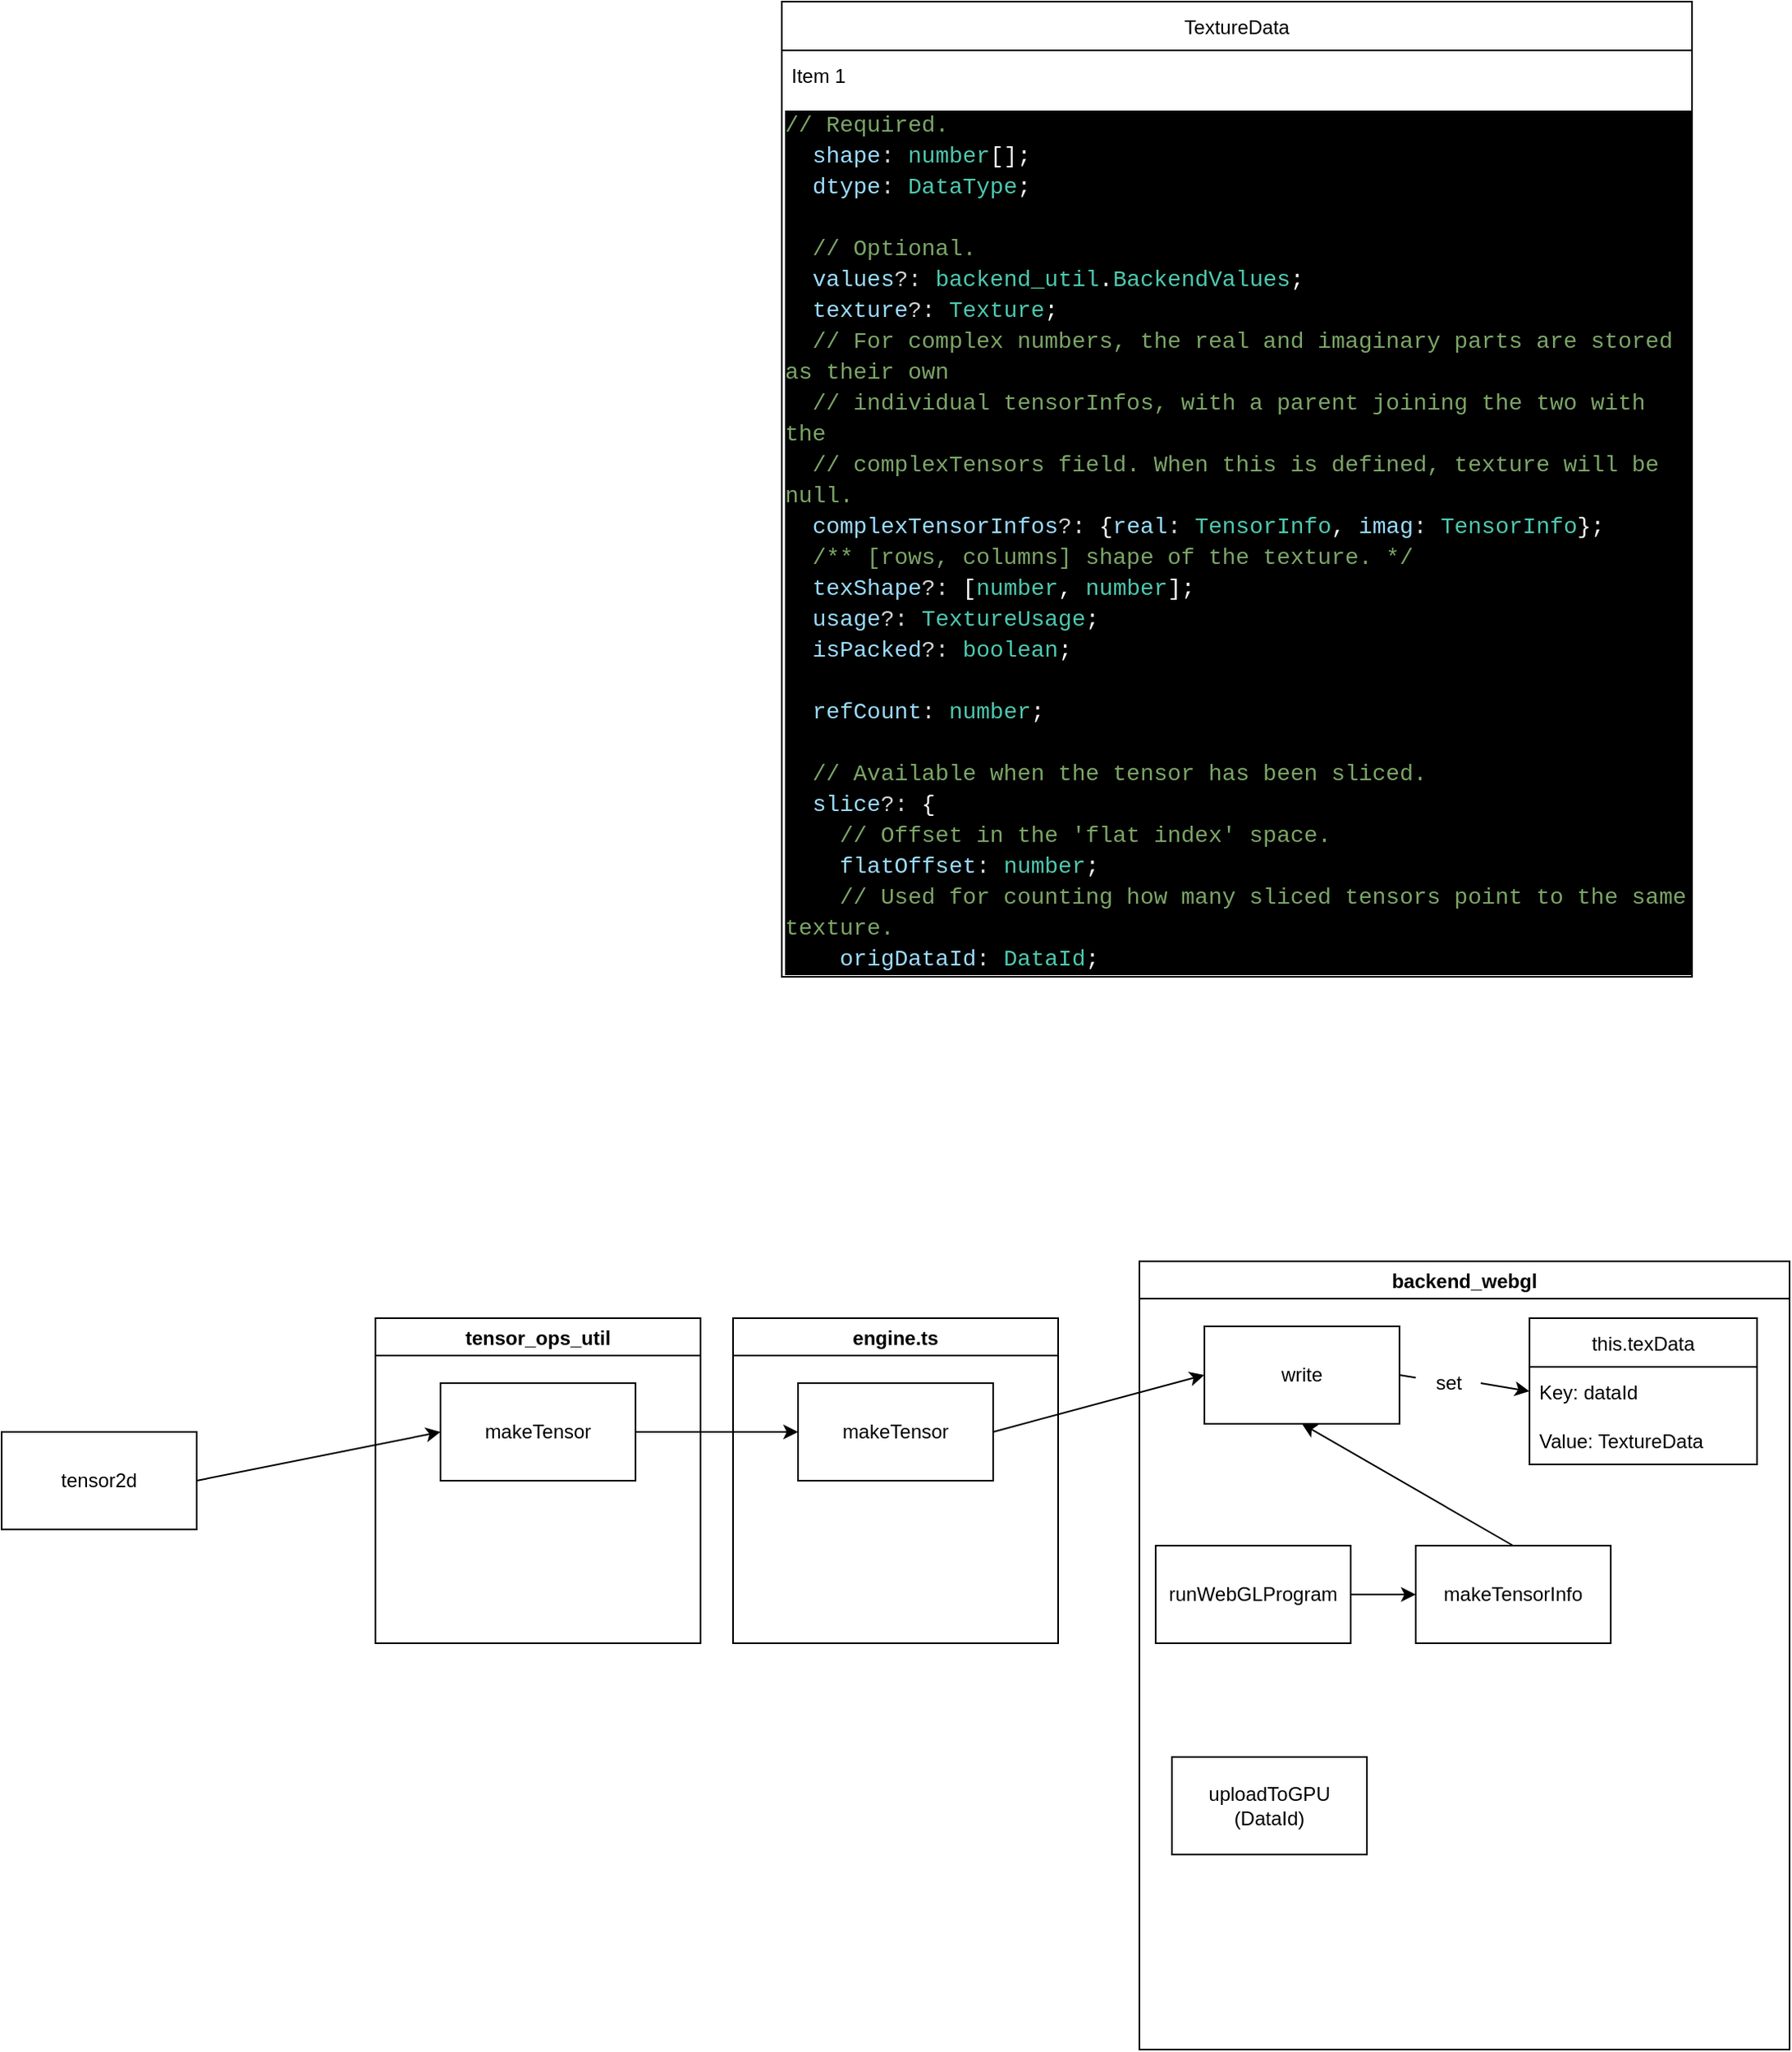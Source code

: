 <mxfile version="20.2.7" type="github">
  <diagram id="XJVKRfBGD7FaZZWY150G" name="Page-1">
    <mxGraphModel dx="782" dy="1546" grid="1" gridSize="10" guides="1" tooltips="1" connect="1" arrows="1" fold="1" page="1" pageScale="1" pageWidth="850" pageHeight="1100" math="0" shadow="0">
      <root>
        <mxCell id="0" />
        <mxCell id="1" parent="0" />
        <mxCell id="eVT-6KOtRRU5fUL0rk5u-1" value="tensor_ops_util" style="swimlane;" vertex="1" parent="1">
          <mxGeometry x="450" y="70" width="200" height="200" as="geometry" />
        </mxCell>
        <mxCell id="eVT-6KOtRRU5fUL0rk5u-3" value="makeTensor" style="rounded=0;whiteSpace=wrap;html=1;" vertex="1" parent="eVT-6KOtRRU5fUL0rk5u-1">
          <mxGeometry x="40" y="40" width="120" height="60" as="geometry" />
        </mxCell>
        <mxCell id="eVT-6KOtRRU5fUL0rk5u-2" value="tensor2d" style="rounded=0;whiteSpace=wrap;html=1;" vertex="1" parent="1">
          <mxGeometry x="220" y="140" width="120" height="60" as="geometry" />
        </mxCell>
        <mxCell id="eVT-6KOtRRU5fUL0rk5u-4" value="" style="endArrow=classic;html=1;rounded=0;exitX=1;exitY=0.5;exitDx=0;exitDy=0;entryX=0;entryY=0.5;entryDx=0;entryDy=0;" edge="1" parent="1" source="eVT-6KOtRRU5fUL0rk5u-2" target="eVT-6KOtRRU5fUL0rk5u-3">
          <mxGeometry width="50" height="50" relative="1" as="geometry">
            <mxPoint x="380" y="190" as="sourcePoint" />
            <mxPoint x="430" y="140" as="targetPoint" />
          </mxGeometry>
        </mxCell>
        <mxCell id="eVT-6KOtRRU5fUL0rk5u-5" value="engine.ts" style="swimlane;" vertex="1" parent="1">
          <mxGeometry x="670" y="70" width="200" height="200" as="geometry" />
        </mxCell>
        <mxCell id="eVT-6KOtRRU5fUL0rk5u-6" value="makeTensor" style="rounded=0;whiteSpace=wrap;html=1;" vertex="1" parent="eVT-6KOtRRU5fUL0rk5u-5">
          <mxGeometry x="40" y="40" width="120" height="60" as="geometry" />
        </mxCell>
        <mxCell id="eVT-6KOtRRU5fUL0rk5u-7" value="" style="endArrow=classic;html=1;rounded=0;exitX=1;exitY=0.5;exitDx=0;exitDy=0;entryX=0;entryY=0.5;entryDx=0;entryDy=0;" edge="1" parent="1" source="eVT-6KOtRRU5fUL0rk5u-3" target="eVT-6KOtRRU5fUL0rk5u-6">
          <mxGeometry width="50" height="50" relative="1" as="geometry">
            <mxPoint x="640" y="190" as="sourcePoint" />
            <mxPoint x="690" y="140" as="targetPoint" />
          </mxGeometry>
        </mxCell>
        <mxCell id="eVT-6KOtRRU5fUL0rk5u-8" value="backend_webgl" style="swimlane;" vertex="1" parent="1">
          <mxGeometry x="920" y="35" width="400" height="485" as="geometry" />
        </mxCell>
        <mxCell id="eVT-6KOtRRU5fUL0rk5u-9" value="write" style="rounded=0;whiteSpace=wrap;html=1;" vertex="1" parent="eVT-6KOtRRU5fUL0rk5u-8">
          <mxGeometry x="40" y="40" width="120" height="60" as="geometry" />
        </mxCell>
        <mxCell id="eVT-6KOtRRU5fUL0rk5u-15" value="" style="endArrow=classic;html=1;rounded=0;exitX=1;exitY=0.5;exitDx=0;exitDy=0;startArrow=none;entryX=0;entryY=0.5;entryDx=0;entryDy=0;" edge="1" parent="eVT-6KOtRRU5fUL0rk5u-8" source="eVT-6KOtRRU5fUL0rk5u-16" target="eVT-6KOtRRU5fUL0rk5u-24">
          <mxGeometry width="50" height="50" relative="1" as="geometry">
            <mxPoint x="110" y="200" as="sourcePoint" />
            <mxPoint x="230" y="75" as="targetPoint" />
          </mxGeometry>
        </mxCell>
        <mxCell id="eVT-6KOtRRU5fUL0rk5u-16" value="set" style="text;html=1;align=center;verticalAlign=middle;resizable=0;points=[];autosize=1;strokeColor=none;fillColor=none;" vertex="1" parent="eVT-6KOtRRU5fUL0rk5u-8">
          <mxGeometry x="170" y="60" width="40" height="30" as="geometry" />
        </mxCell>
        <mxCell id="eVT-6KOtRRU5fUL0rk5u-17" value="" style="endArrow=none;html=1;rounded=0;exitX=1;exitY=0.5;exitDx=0;exitDy=0;" edge="1" parent="eVT-6KOtRRU5fUL0rk5u-8" source="eVT-6KOtRRU5fUL0rk5u-9" target="eVT-6KOtRRU5fUL0rk5u-16">
          <mxGeometry width="50" height="50" relative="1" as="geometry">
            <mxPoint x="1090" y="110" as="sourcePoint" />
            <mxPoint x="1160" y="113.043" as="targetPoint" />
          </mxGeometry>
        </mxCell>
        <mxCell id="eVT-6KOtRRU5fUL0rk5u-18" value="runWebGLProgram" style="rounded=0;whiteSpace=wrap;html=1;" vertex="1" parent="eVT-6KOtRRU5fUL0rk5u-8">
          <mxGeometry x="10" y="175" width="120" height="60" as="geometry" />
        </mxCell>
        <mxCell id="eVT-6KOtRRU5fUL0rk5u-19" value="makeTensorInfo" style="rounded=0;whiteSpace=wrap;html=1;" vertex="1" parent="eVT-6KOtRRU5fUL0rk5u-8">
          <mxGeometry x="170" y="175" width="120" height="60" as="geometry" />
        </mxCell>
        <mxCell id="eVT-6KOtRRU5fUL0rk5u-20" value="" style="edgeStyle=orthogonalEdgeStyle;rounded=0;orthogonalLoop=1;jettySize=auto;html=1;" edge="1" parent="eVT-6KOtRRU5fUL0rk5u-8" source="eVT-6KOtRRU5fUL0rk5u-18" target="eVT-6KOtRRU5fUL0rk5u-19">
          <mxGeometry relative="1" as="geometry" />
        </mxCell>
        <mxCell id="eVT-6KOtRRU5fUL0rk5u-21" value="" style="endArrow=classic;html=1;rounded=0;exitX=0.5;exitY=0;exitDx=0;exitDy=0;entryX=0.5;entryY=1;entryDx=0;entryDy=0;" edge="1" parent="eVT-6KOtRRU5fUL0rk5u-8" source="eVT-6KOtRRU5fUL0rk5u-19" target="eVT-6KOtRRU5fUL0rk5u-9">
          <mxGeometry width="50" height="50" relative="1" as="geometry">
            <mxPoint x="160" y="175" as="sourcePoint" />
            <mxPoint x="210" y="125" as="targetPoint" />
          </mxGeometry>
        </mxCell>
        <mxCell id="eVT-6KOtRRU5fUL0rk5u-22" value="uploadToGPU&lt;br&gt;(DataId)" style="rounded=0;whiteSpace=wrap;html=1;" vertex="1" parent="eVT-6KOtRRU5fUL0rk5u-8">
          <mxGeometry x="20" y="305" width="120" height="60" as="geometry" />
        </mxCell>
        <mxCell id="eVT-6KOtRRU5fUL0rk5u-23" value="this.texData" style="swimlane;fontStyle=0;childLayout=stackLayout;horizontal=1;startSize=30;horizontalStack=0;resizeParent=1;resizeParentMax=0;resizeLast=0;collapsible=1;marginBottom=0;" vertex="1" parent="eVT-6KOtRRU5fUL0rk5u-8">
          <mxGeometry x="240" y="35" width="140" height="90" as="geometry" />
        </mxCell>
        <mxCell id="eVT-6KOtRRU5fUL0rk5u-24" value="Key: dataId" style="text;strokeColor=none;fillColor=none;align=left;verticalAlign=middle;spacingLeft=4;spacingRight=4;overflow=hidden;points=[[0,0.5],[1,0.5]];portConstraint=eastwest;rotatable=0;" vertex="1" parent="eVT-6KOtRRU5fUL0rk5u-23">
          <mxGeometry y="30" width="140" height="30" as="geometry" />
        </mxCell>
        <mxCell id="eVT-6KOtRRU5fUL0rk5u-25" value="Value: TextureData" style="text;strokeColor=none;fillColor=none;align=left;verticalAlign=middle;spacingLeft=4;spacingRight=4;overflow=hidden;points=[[0,0.5],[1,0.5]];portConstraint=eastwest;rotatable=0;" vertex="1" parent="eVT-6KOtRRU5fUL0rk5u-23">
          <mxGeometry y="60" width="140" height="30" as="geometry" />
        </mxCell>
        <mxCell id="eVT-6KOtRRU5fUL0rk5u-10" value="" style="endArrow=classic;html=1;rounded=0;entryX=0;entryY=0.5;entryDx=0;entryDy=0;exitX=1;exitY=0.5;exitDx=0;exitDy=0;" edge="1" parent="1" source="eVT-6KOtRRU5fUL0rk5u-6" target="eVT-6KOtRRU5fUL0rk5u-9">
          <mxGeometry width="50" height="50" relative="1" as="geometry">
            <mxPoint x="730" y="250" as="sourcePoint" />
            <mxPoint x="780" y="200" as="targetPoint" />
          </mxGeometry>
        </mxCell>
        <mxCell id="eVT-6KOtRRU5fUL0rk5u-28" value="TextureData" style="swimlane;fontStyle=0;childLayout=stackLayout;horizontal=1;startSize=30;horizontalStack=0;resizeParent=1;resizeParentMax=0;resizeLast=0;collapsible=1;marginBottom=0;" vertex="1" parent="1">
          <mxGeometry x="700" y="-740" width="560" height="600" as="geometry" />
        </mxCell>
        <mxCell id="eVT-6KOtRRU5fUL0rk5u-29" value="Item 1" style="text;strokeColor=none;fillColor=none;align=left;verticalAlign=middle;spacingLeft=4;spacingRight=4;overflow=hidden;points=[[0,0.5],[1,0.5]];portConstraint=eastwest;rotatable=0;" vertex="1" parent="eVT-6KOtRRU5fUL0rk5u-28">
          <mxGeometry y="30" width="560" height="30" as="geometry" />
        </mxCell>
        <mxCell id="eVT-6KOtRRU5fUL0rk5u-32" value="&lt;div style=&quot;color: rgb(255, 255, 255); background-color: rgb(0, 0, 0); font-family: Consolas, &amp;quot;Courier New&amp;quot;, monospace; font-weight: normal; font-size: 14px; line-height: 19px;&quot;&gt;&lt;div&gt;&lt;span style=&quot;color: #7ca668;&quot;&gt;// Required.&lt;/span&gt;&lt;/div&gt;&lt;div&gt;&lt;span style=&quot;color: #ffffff;&quot;&gt;&amp;nbsp; &lt;/span&gt;&lt;span style=&quot;color: #9cdcfe;&quot;&gt;shape&lt;/span&gt;&lt;span style=&quot;color: #d4d4d4;&quot;&gt;:&lt;/span&gt;&lt;span style=&quot;color: #ffffff;&quot;&gt; &lt;/span&gt;&lt;span style=&quot;color: #4ec9b0;&quot;&gt;number&lt;/span&gt;&lt;span style=&quot;color: #ffffff;&quot;&gt;[];&lt;/span&gt;&lt;/div&gt;&lt;div&gt;&lt;span style=&quot;color: #ffffff;&quot;&gt;&amp;nbsp; &lt;/span&gt;&lt;span style=&quot;color: #9cdcfe;&quot;&gt;dtype&lt;/span&gt;&lt;span style=&quot;color: #d4d4d4;&quot;&gt;:&lt;/span&gt;&lt;span style=&quot;color: #ffffff;&quot;&gt; &lt;/span&gt;&lt;span style=&quot;color: #4ec9b0;&quot;&gt;DataType&lt;/span&gt;&lt;span style=&quot;color: #ffffff;&quot;&gt;;&lt;/span&gt;&lt;/div&gt;&lt;br&gt;&lt;div&gt;&lt;span style=&quot;color: #ffffff;&quot;&gt;&amp;nbsp; &lt;/span&gt;&lt;span style=&quot;color: #7ca668;&quot;&gt;// Optional.&lt;/span&gt;&lt;/div&gt;&lt;div&gt;&lt;span style=&quot;color: #ffffff;&quot;&gt;&amp;nbsp; &lt;/span&gt;&lt;span style=&quot;color: #9cdcfe;&quot;&gt;values&lt;/span&gt;&lt;span style=&quot;color: #d4d4d4;&quot;&gt;?:&lt;/span&gt;&lt;span style=&quot;color: #ffffff;&quot;&gt; &lt;/span&gt;&lt;span style=&quot;color: #4ec9b0;&quot;&gt;backend_util&lt;/span&gt;&lt;span style=&quot;color: #ffffff;&quot;&gt;.&lt;/span&gt;&lt;span style=&quot;color: #4ec9b0;&quot;&gt;BackendValues&lt;/span&gt;&lt;span style=&quot;color: #ffffff;&quot;&gt;;&lt;/span&gt;&lt;/div&gt;&lt;div&gt;&lt;span style=&quot;color: #ffffff;&quot;&gt;&amp;nbsp; &lt;/span&gt;&lt;span style=&quot;color: #9cdcfe;&quot;&gt;texture&lt;/span&gt;&lt;span style=&quot;color: #d4d4d4;&quot;&gt;?:&lt;/span&gt;&lt;span style=&quot;color: #ffffff;&quot;&gt; &lt;/span&gt;&lt;span style=&quot;color: #4ec9b0;&quot;&gt;Texture&lt;/span&gt;&lt;span style=&quot;color: #ffffff;&quot;&gt;;&lt;/span&gt;&lt;/div&gt;&lt;div&gt;&lt;span style=&quot;color: #ffffff;&quot;&gt;&amp;nbsp; &lt;/span&gt;&lt;span style=&quot;color: #7ca668;&quot;&gt;// For complex numbers, the real and imaginary parts are stored as their own&lt;/span&gt;&lt;/div&gt;&lt;div&gt;&lt;span style=&quot;color: #ffffff;&quot;&gt;&amp;nbsp; &lt;/span&gt;&lt;span style=&quot;color: #7ca668;&quot;&gt;// individual tensorInfos, with a parent joining the two with the&lt;/span&gt;&lt;/div&gt;&lt;div&gt;&lt;span style=&quot;color: #ffffff;&quot;&gt;&amp;nbsp; &lt;/span&gt;&lt;span style=&quot;color: #7ca668;&quot;&gt;// complexTensors field. When this is defined, texture will be null.&lt;/span&gt;&lt;/div&gt;&lt;div&gt;&lt;span style=&quot;color: #ffffff;&quot;&gt;&amp;nbsp; &lt;/span&gt;&lt;span style=&quot;color: #9cdcfe;&quot;&gt;complexTensorInfos&lt;/span&gt;&lt;span style=&quot;color: #d4d4d4;&quot;&gt;?:&lt;/span&gt;&lt;span style=&quot;color: #ffffff;&quot;&gt; {&lt;/span&gt;&lt;span style=&quot;color: #9cdcfe;&quot;&gt;real&lt;/span&gt;&lt;span style=&quot;color: #d4d4d4;&quot;&gt;:&lt;/span&gt;&lt;span style=&quot;color: #ffffff;&quot;&gt; &lt;/span&gt;&lt;span style=&quot;color: #4ec9b0;&quot;&gt;TensorInfo&lt;/span&gt;&lt;span style=&quot;color: #ffffff;&quot;&gt;, &lt;/span&gt;&lt;span style=&quot;color: #9cdcfe;&quot;&gt;imag&lt;/span&gt;&lt;span style=&quot;color: #d4d4d4;&quot;&gt;:&lt;/span&gt;&lt;span style=&quot;color: #ffffff;&quot;&gt; &lt;/span&gt;&lt;span style=&quot;color: #4ec9b0;&quot;&gt;TensorInfo&lt;/span&gt;&lt;span style=&quot;color: #ffffff;&quot;&gt;};&lt;/span&gt;&lt;/div&gt;&lt;div&gt;&lt;span style=&quot;color: #ffffff;&quot;&gt;&amp;nbsp; &lt;/span&gt;&lt;span style=&quot;color: #7ca668;&quot;&gt;/** [rows, columns] shape of the texture. */&lt;/span&gt;&lt;/div&gt;&lt;div&gt;&lt;span style=&quot;color: #ffffff;&quot;&gt;&amp;nbsp; &lt;/span&gt;&lt;span style=&quot;color: #9cdcfe;&quot;&gt;texShape&lt;/span&gt;&lt;span style=&quot;color: #d4d4d4;&quot;&gt;?:&lt;/span&gt;&lt;span style=&quot;color: #ffffff;&quot;&gt; [&lt;/span&gt;&lt;span style=&quot;color: #4ec9b0;&quot;&gt;number&lt;/span&gt;&lt;span style=&quot;color: #ffffff;&quot;&gt;, &lt;/span&gt;&lt;span style=&quot;color: #4ec9b0;&quot;&gt;number&lt;/span&gt;&lt;span style=&quot;color: #ffffff;&quot;&gt;];&lt;/span&gt;&lt;/div&gt;&lt;div&gt;&lt;span style=&quot;color: #ffffff;&quot;&gt;&amp;nbsp; &lt;/span&gt;&lt;span style=&quot;color: #9cdcfe;&quot;&gt;usage&lt;/span&gt;&lt;span style=&quot;color: #d4d4d4;&quot;&gt;?:&lt;/span&gt;&lt;span style=&quot;color: #ffffff;&quot;&gt; &lt;/span&gt;&lt;span style=&quot;color: #4ec9b0;&quot;&gt;TextureUsage&lt;/span&gt;&lt;span style=&quot;color: #ffffff;&quot;&gt;;&lt;/span&gt;&lt;/div&gt;&lt;div&gt;&lt;span style=&quot;color: #ffffff;&quot;&gt;&amp;nbsp; &lt;/span&gt;&lt;span style=&quot;color: #9cdcfe;&quot;&gt;isPacked&lt;/span&gt;&lt;span style=&quot;color: #d4d4d4;&quot;&gt;?:&lt;/span&gt;&lt;span style=&quot;color: #ffffff;&quot;&gt; &lt;/span&gt;&lt;span style=&quot;color: #4ec9b0;&quot;&gt;boolean&lt;/span&gt;&lt;span style=&quot;color: #ffffff;&quot;&gt;;&lt;/span&gt;&lt;/div&gt;&lt;br&gt;&lt;div&gt;&lt;span style=&quot;color: #ffffff;&quot;&gt;&amp;nbsp; &lt;/span&gt;&lt;span style=&quot;color: #9cdcfe;&quot;&gt;refCount&lt;/span&gt;&lt;span style=&quot;color: #d4d4d4;&quot;&gt;:&lt;/span&gt;&lt;span style=&quot;color: #ffffff;&quot;&gt; &lt;/span&gt;&lt;span style=&quot;color: #4ec9b0;&quot;&gt;number&lt;/span&gt;&lt;span style=&quot;color: #ffffff;&quot;&gt;;&lt;/span&gt;&lt;/div&gt;&lt;br&gt;&lt;div&gt;&lt;span style=&quot;color: #ffffff;&quot;&gt;&amp;nbsp; &lt;/span&gt;&lt;span style=&quot;color: #7ca668;&quot;&gt;// Available when the tensor has been sliced.&lt;/span&gt;&lt;/div&gt;&lt;div&gt;&lt;span style=&quot;color: #ffffff;&quot;&gt;&amp;nbsp; &lt;/span&gt;&lt;span style=&quot;color: #9cdcfe;&quot;&gt;slice&lt;/span&gt;&lt;span style=&quot;color: #d4d4d4;&quot;&gt;?:&lt;/span&gt;&lt;span style=&quot;color: #ffffff;&quot;&gt; {&lt;/span&gt;&lt;/div&gt;&lt;div&gt;&lt;span style=&quot;color: #ffffff;&quot;&gt;&amp;nbsp; &amp;nbsp; &lt;/span&gt;&lt;span style=&quot;color: #7ca668;&quot;&gt;// Offset in the &#39;flat index&#39; space.&lt;/span&gt;&lt;/div&gt;&lt;div&gt;&lt;span style=&quot;color: #ffffff;&quot;&gt;&amp;nbsp; &amp;nbsp; &lt;/span&gt;&lt;span style=&quot;color: #9cdcfe;&quot;&gt;flatOffset&lt;/span&gt;&lt;span style=&quot;color: #d4d4d4;&quot;&gt;:&lt;/span&gt;&lt;span style=&quot;color: #ffffff;&quot;&gt; &lt;/span&gt;&lt;span style=&quot;color: #4ec9b0;&quot;&gt;number&lt;/span&gt;&lt;span style=&quot;color: #ffffff;&quot;&gt;;&lt;/span&gt;&lt;/div&gt;&lt;div&gt;&lt;span style=&quot;color: #ffffff;&quot;&gt;&amp;nbsp; &amp;nbsp; &lt;/span&gt;&lt;span style=&quot;color: #7ca668;&quot;&gt;// Used for counting how many sliced tensors point to the same texture.&lt;/span&gt;&lt;/div&gt;&lt;div&gt;&lt;span style=&quot;color: #ffffff;&quot;&gt;&amp;nbsp; &amp;nbsp; &lt;/span&gt;&lt;span style=&quot;color: #9cdcfe;&quot;&gt;origDataId&lt;/span&gt;&lt;span style=&quot;color: #d4d4d4;&quot;&gt;:&lt;/span&gt;&lt;span style=&quot;color: #ffffff;&quot;&gt; &lt;/span&gt;&lt;span style=&quot;color: #4ec9b0;&quot;&gt;DataId&lt;/span&gt;&lt;span style=&quot;color: #ffffff;&quot;&gt;;&lt;/span&gt;&lt;/div&gt;&lt;/div&gt;" style="text;whiteSpace=wrap;html=1;" vertex="1" parent="eVT-6KOtRRU5fUL0rk5u-28">
          <mxGeometry y="60" width="560" height="540" as="geometry" />
        </mxCell>
      </root>
    </mxGraphModel>
  </diagram>
</mxfile>
